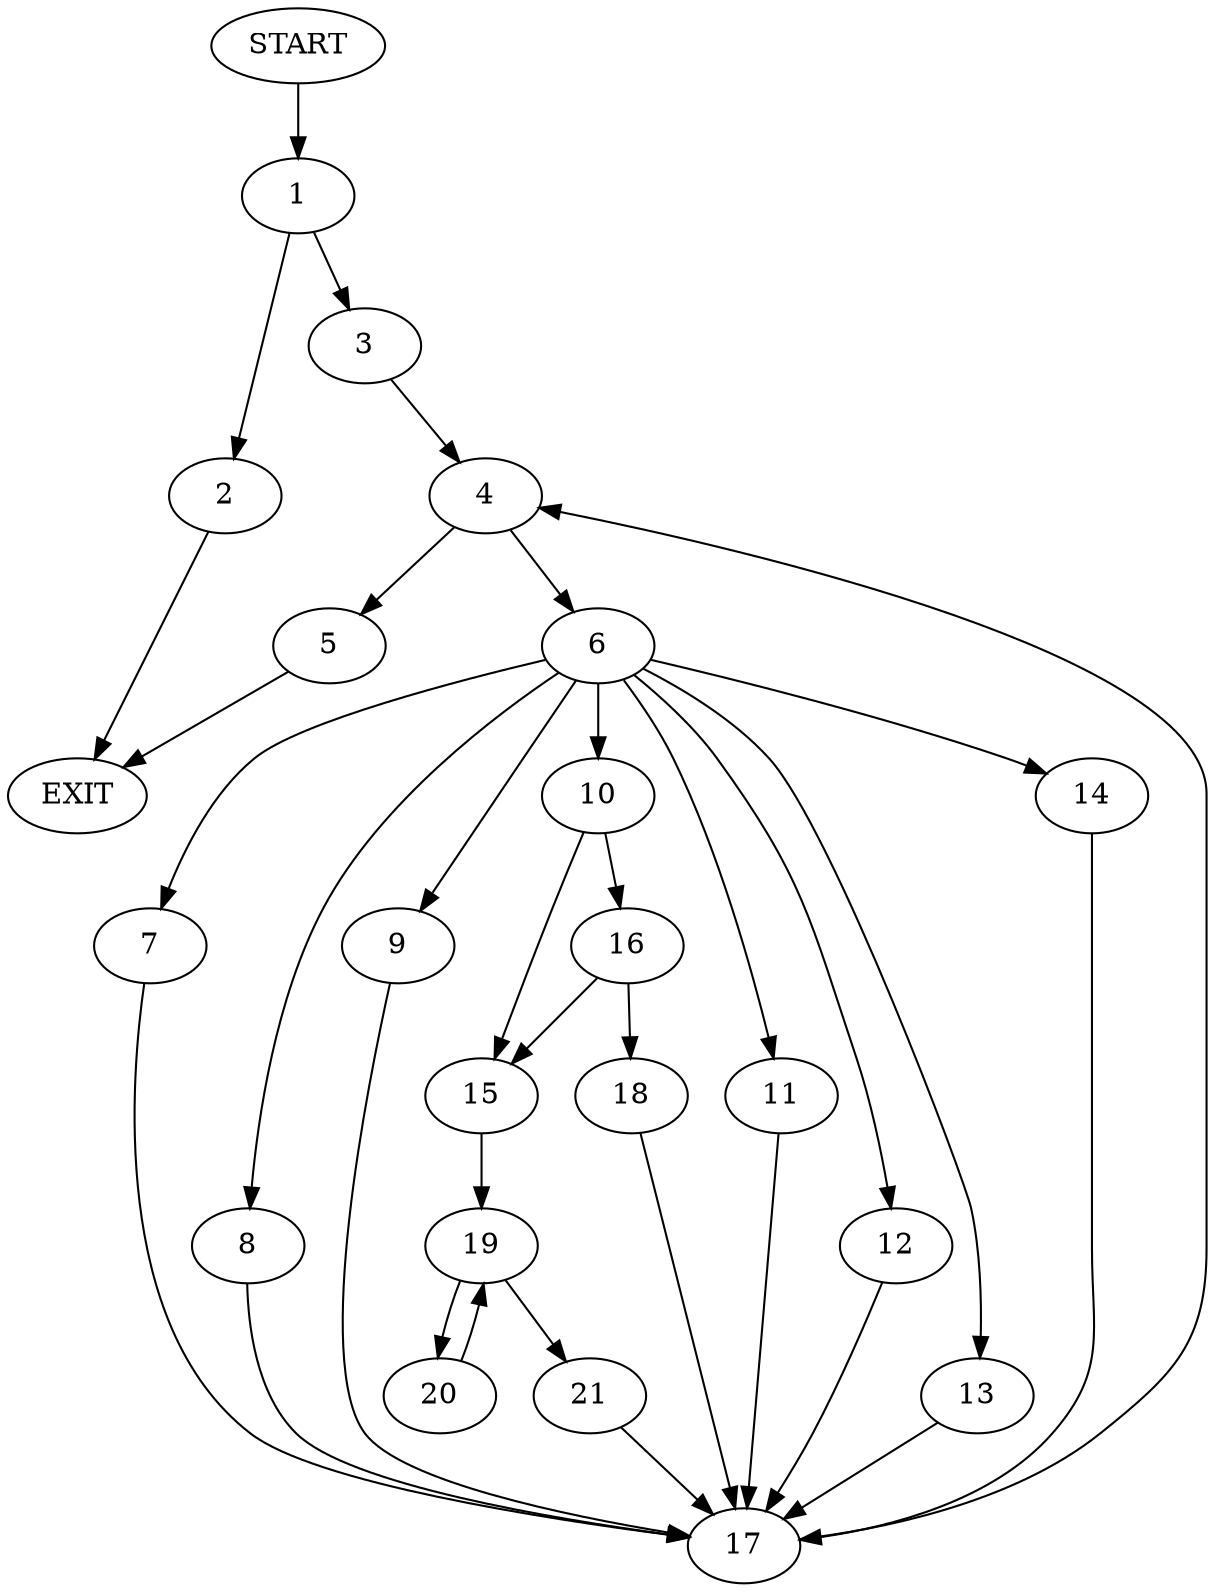 digraph {
0 [label="START"]
22 [label="EXIT"]
0 -> 1
1 -> 2
1 -> 3
2 -> 22
3 -> 4
4 -> 5
4 -> 6
6 -> 7
6 -> 8
6 -> 9
6 -> 10
6 -> 11
6 -> 12
6 -> 13
6 -> 14
5 -> 22
10 -> 15
10 -> 16
11 -> 17
13 -> 17
14 -> 17
12 -> 17
7 -> 17
9 -> 17
8 -> 17
17 -> 4
16 -> 15
16 -> 18
15 -> 19
18 -> 17
19 -> 20
19 -> 21
20 -> 19
21 -> 17
}
